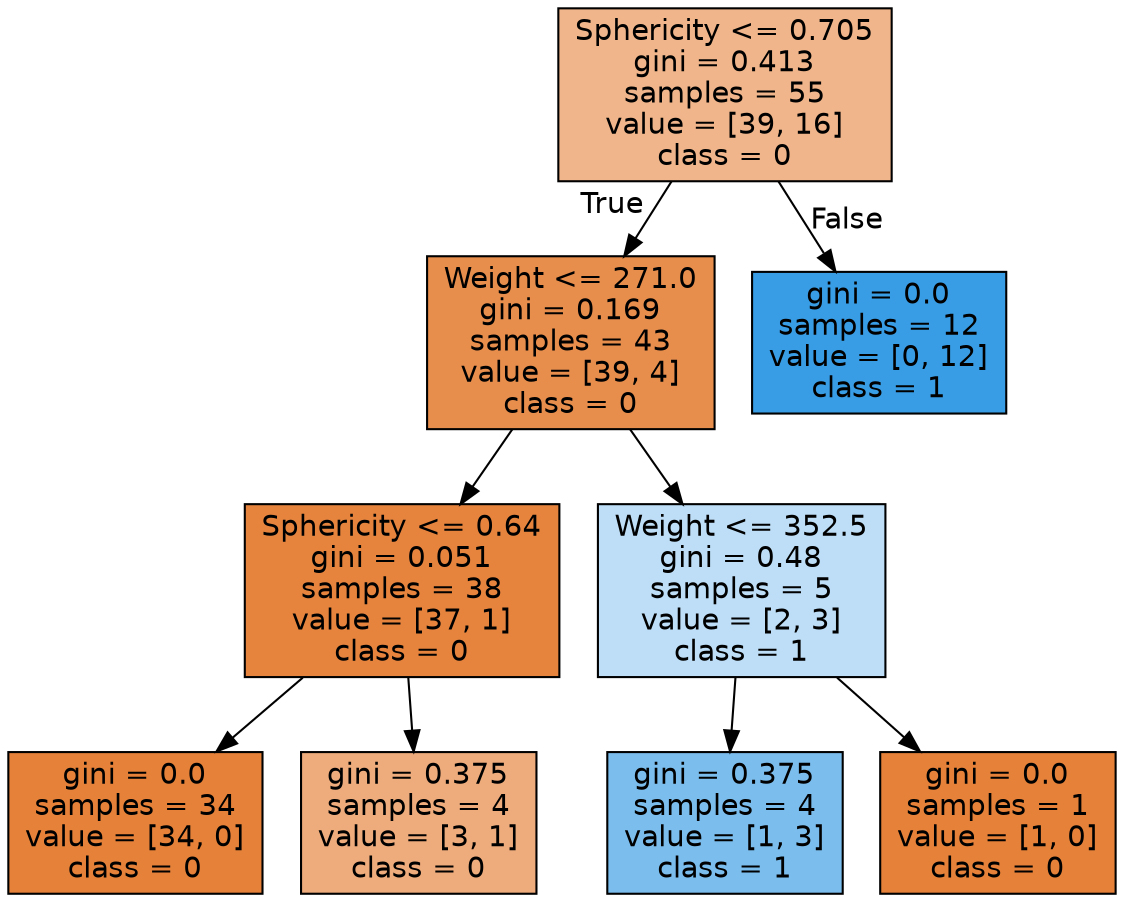 digraph Tree {
node [shape=box, style="filled", color="black", fontname="helvetica"] ;
edge [fontname="helvetica"] ;
0 [label="Sphericity <= 0.705\ngini = 0.413\nsamples = 55\nvalue = [39, 16]\nclass = 0", fillcolor="#f0b58a"] ;
1 [label="Weight <= 271.0\ngini = 0.169\nsamples = 43\nvalue = [39, 4]\nclass = 0", fillcolor="#e88e4d"] ;
0 -> 1 [labeldistance=2.5, labelangle=45, headlabel="True"] ;
2 [label="Sphericity <= 0.64\ngini = 0.051\nsamples = 38\nvalue = [37, 1]\nclass = 0", fillcolor="#e6843e"] ;
1 -> 2 ;
3 [label="gini = 0.0\nsamples = 34\nvalue = [34, 0]\nclass = 0", fillcolor="#e58139"] ;
2 -> 3 ;
4 [label="gini = 0.375\nsamples = 4\nvalue = [3, 1]\nclass = 0", fillcolor="#eeab7b"] ;
2 -> 4 ;
5 [label="Weight <= 352.5\ngini = 0.48\nsamples = 5\nvalue = [2, 3]\nclass = 1", fillcolor="#bddef6"] ;
1 -> 5 ;
6 [label="gini = 0.375\nsamples = 4\nvalue = [1, 3]\nclass = 1", fillcolor="#7bbeee"] ;
5 -> 6 ;
7 [label="gini = 0.0\nsamples = 1\nvalue = [1, 0]\nclass = 0", fillcolor="#e58139"] ;
5 -> 7 ;
8 [label="gini = 0.0\nsamples = 12\nvalue = [0, 12]\nclass = 1", fillcolor="#399de5"] ;
0 -> 8 [labeldistance=2.5, labelangle=-45, headlabel="False"] ;
}